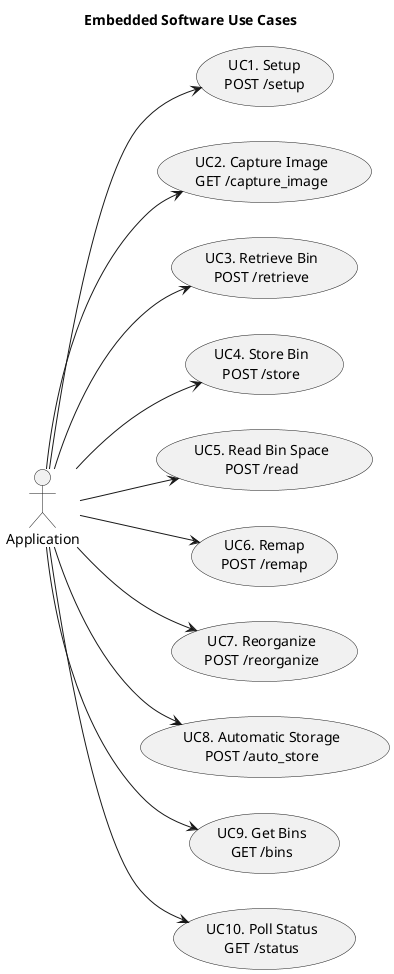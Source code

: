 @startuml
left to right direction
title Embedded Software Use Cases
Actor Application

usecase "UC1. Setup\nPOST /setup" as UC1
usecase "UC2. Capture Image\nGET /capture_image" as UC2
usecase "UC3. Retrieve Bin\nPOST /retrieve" as UC3
usecase "UC4. Store Bin\nPOST /store" as UC4
usecase "UC5. Read Bin Space\nPOST /read" as UC5
usecase "UC6. Remap\nPOST /remap" as UC6
usecase "UC7. Reorganize\nPOST /reorganize" as UC7
usecase "UC8. Automatic Storage\nPOST /auto_store" as UC8
usecase "UC9. Get Bins\nGET /bins" as UC9
usecase "UC10. Poll Status\nGET /status" as UC10

Application --> UC1
Application --> UC2
Application --> UC3
Application --> UC4
Application --> UC5
Application --> UC6
Application --> UC7
Application --> UC8
Application --> UC9
Application --> UC10

@enduml